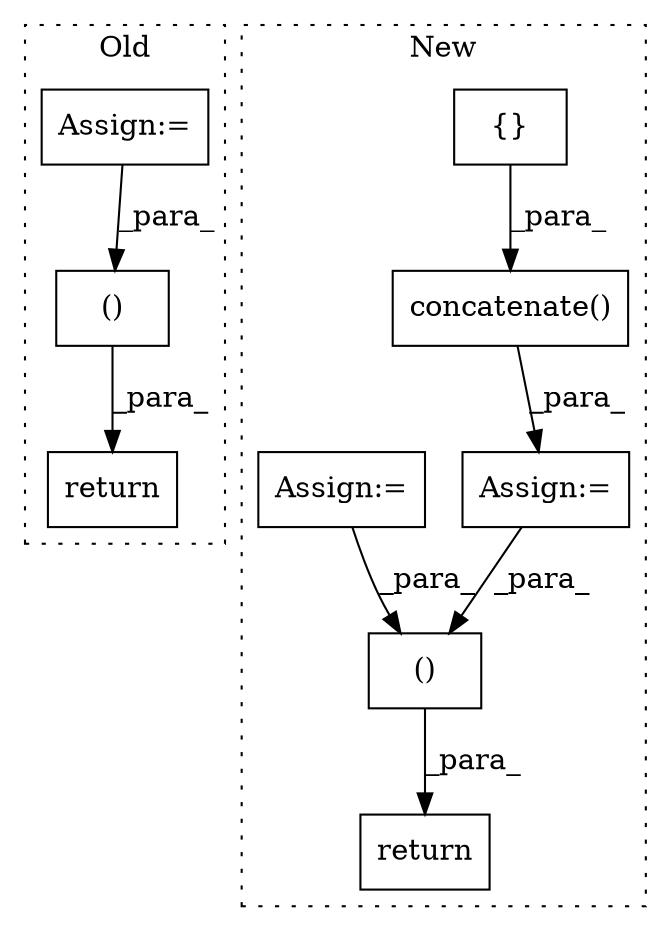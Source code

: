 digraph G {
subgraph cluster0 {
1 [label="return" a="93" s="4556" l="7" shape="box"];
5 [label="()" a="54" s="4567" l="17" shape="box"];
8 [label="Assign:=" a="68" s="4353" l="3" shape="box"];
label = "Old";
style="dotted";
}
subgraph cluster1 {
2 [label="concatenate()" a="75" s="5353,5446" l="24,23" shape="box"];
3 [label="Assign:=" a="68" s="5729" l="3" shape="box"];
4 [label="{}" a="59" s="5377,5445" l="1,0" shape="box"];
6 [label="()" a="54" s="5985" l="34" shape="box"];
7 [label="return" a="93" s="5974" l="7" shape="box"];
9 [label="Assign:=" a="68" s="5899" l="3" shape="box"];
label = "New";
style="dotted";
}
2 -> 3 [label="_para_"];
3 -> 6 [label="_para_"];
4 -> 2 [label="_para_"];
5 -> 1 [label="_para_"];
6 -> 7 [label="_para_"];
8 -> 5 [label="_para_"];
9 -> 6 [label="_para_"];
}